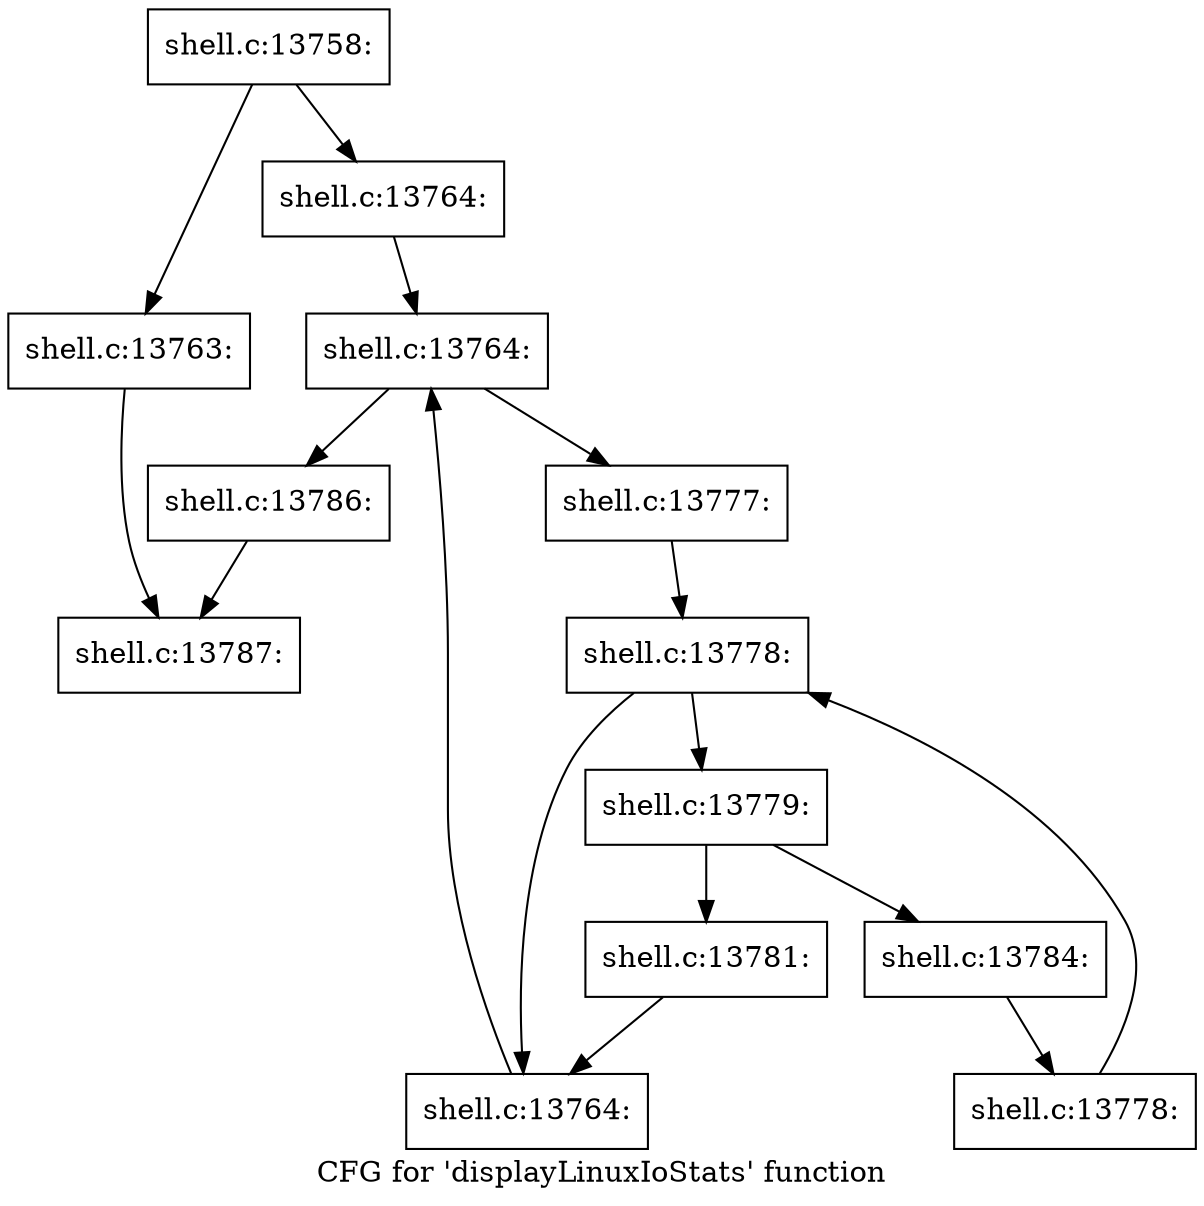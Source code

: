 digraph "CFG for 'displayLinuxIoStats' function" {
	label="CFG for 'displayLinuxIoStats' function";

	Node0x560277362da0 [shape=record,label="{shell.c:13758:}"];
	Node0x560277362da0 -> Node0x560277364d60;
	Node0x560277362da0 -> Node0x560277364db0;
	Node0x560277364d60 [shape=record,label="{shell.c:13763:}"];
	Node0x560277364d60 -> Node0x56027735eca0;
	Node0x560277364db0 [shape=record,label="{shell.c:13764:}"];
	Node0x560277364db0 -> Node0x560277365060;
	Node0x560277365060 [shape=record,label="{shell.c:13764:}"];
	Node0x560277365060 -> Node0x5602773655d0;
	Node0x560277365060 -> Node0x560277365150;
	Node0x5602773655d0 [shape=record,label="{shell.c:13777:}"];
	Node0x5602773655d0 -> Node0x560277367fe0;
	Node0x560277367fe0 [shape=record,label="{shell.c:13778:}"];
	Node0x560277367fe0 -> Node0x560277368200;
	Node0x560277367fe0 -> Node0x560277365850;
	Node0x560277368200 [shape=record,label="{shell.c:13779:}"];
	Node0x560277368200 -> Node0x560277368d50;
	Node0x560277368200 -> Node0x560277368da0;
	Node0x560277368d50 [shape=record,label="{shell.c:13781:}"];
	Node0x560277368d50 -> Node0x560277365850;
	Node0x560277368da0 [shape=record,label="{shell.c:13784:}"];
	Node0x560277368da0 -> Node0x560277368170;
	Node0x560277368170 [shape=record,label="{shell.c:13778:}"];
	Node0x560277368170 -> Node0x560277367fe0;
	Node0x560277365850 [shape=record,label="{shell.c:13764:}"];
	Node0x560277365850 -> Node0x560277365060;
	Node0x560277365150 [shape=record,label="{shell.c:13786:}"];
	Node0x560277365150 -> Node0x56027735eca0;
	Node0x56027735eca0 [shape=record,label="{shell.c:13787:}"];
}
